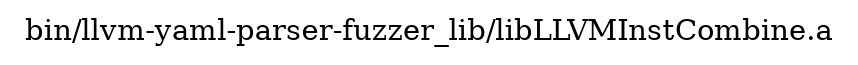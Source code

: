 digraph "bin/llvm-yaml-parser-fuzzer_lib/libLLVMInstCombine.a" {
	label="bin/llvm-yaml-parser-fuzzer_lib/libLLVMInstCombine.a";
	rankdir=LR;

}
